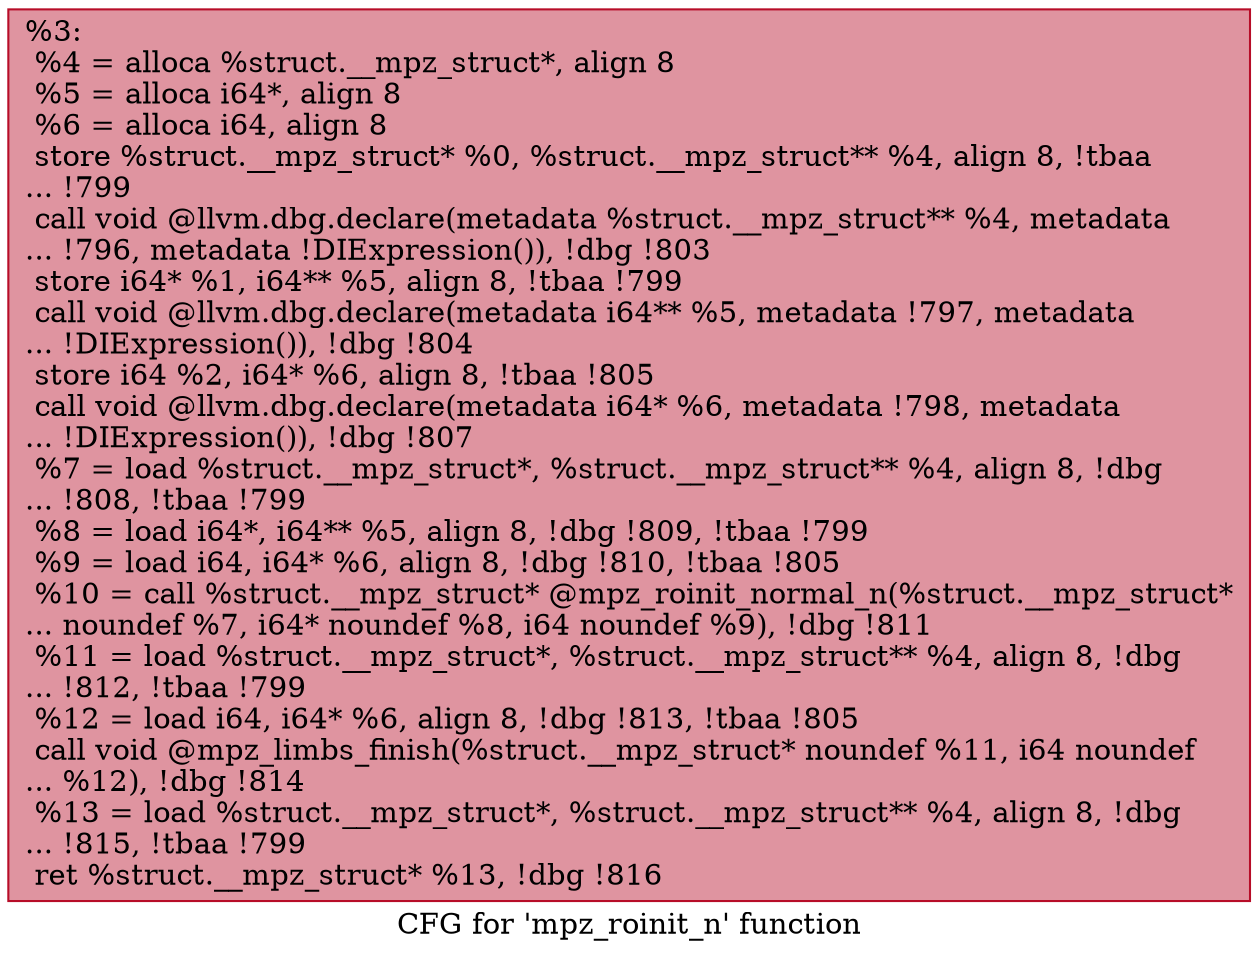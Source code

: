 digraph "CFG for 'mpz_roinit_n' function" {
	label="CFG for 'mpz_roinit_n' function";

	Node0x2660bc0 [shape=record,color="#b70d28ff", style=filled, fillcolor="#b70d2870",label="{%3:\l  %4 = alloca %struct.__mpz_struct*, align 8\l  %5 = alloca i64*, align 8\l  %6 = alloca i64, align 8\l  store %struct.__mpz_struct* %0, %struct.__mpz_struct** %4, align 8, !tbaa\l... !799\l  call void @llvm.dbg.declare(metadata %struct.__mpz_struct** %4, metadata\l... !796, metadata !DIExpression()), !dbg !803\l  store i64* %1, i64** %5, align 8, !tbaa !799\l  call void @llvm.dbg.declare(metadata i64** %5, metadata !797, metadata\l... !DIExpression()), !dbg !804\l  store i64 %2, i64* %6, align 8, !tbaa !805\l  call void @llvm.dbg.declare(metadata i64* %6, metadata !798, metadata\l... !DIExpression()), !dbg !807\l  %7 = load %struct.__mpz_struct*, %struct.__mpz_struct** %4, align 8, !dbg\l... !808, !tbaa !799\l  %8 = load i64*, i64** %5, align 8, !dbg !809, !tbaa !799\l  %9 = load i64, i64* %6, align 8, !dbg !810, !tbaa !805\l  %10 = call %struct.__mpz_struct* @mpz_roinit_normal_n(%struct.__mpz_struct*\l... noundef %7, i64* noundef %8, i64 noundef %9), !dbg !811\l  %11 = load %struct.__mpz_struct*, %struct.__mpz_struct** %4, align 8, !dbg\l... !812, !tbaa !799\l  %12 = load i64, i64* %6, align 8, !dbg !813, !tbaa !805\l  call void @mpz_limbs_finish(%struct.__mpz_struct* noundef %11, i64 noundef\l... %12), !dbg !814\l  %13 = load %struct.__mpz_struct*, %struct.__mpz_struct** %4, align 8, !dbg\l... !815, !tbaa !799\l  ret %struct.__mpz_struct* %13, !dbg !816\l}"];
}

